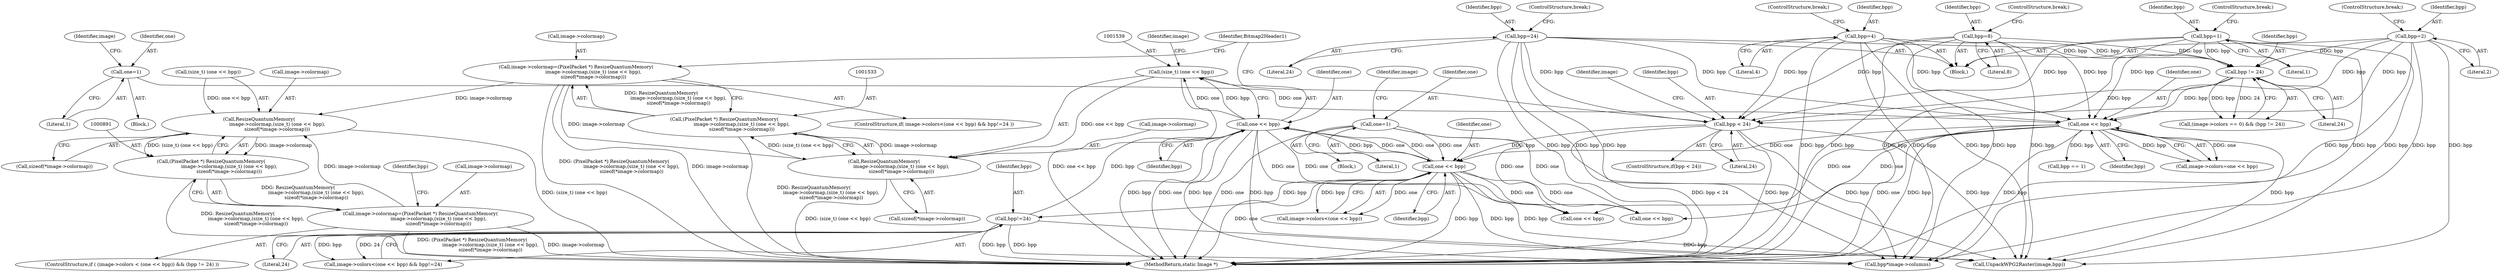 digraph "0_ImageMagick_f6e9d0d9955e85bdd7540b251cd50d598dacc5e6_75@pointer" {
"1001528" [label="(Call,image->colormap=(PixelPacket *) ResizeQuantumMemory(\n                       image->colormap,(size_t) (one << bpp),\n                       sizeof(*image->colormap)))"];
"1001532" [label="(Call,(PixelPacket *) ResizeQuantumMemory(\n                       image->colormap,(size_t) (one << bpp),\n                       sizeof(*image->colormap)))"];
"1001534" [label="(Call,ResizeQuantumMemory(\n                       image->colormap,(size_t) (one << bpp),\n                       sizeof(*image->colormap)))"];
"1001528" [label="(Call,image->colormap=(PixelPacket *) ResizeQuantumMemory(\n                       image->colormap,(size_t) (one << bpp),\n                       sizeof(*image->colormap)))"];
"1001538" [label="(Call,(size_t) (one << bpp))"];
"1001540" [label="(Call,one << bpp)"];
"1001522" [label="(Call,one << bpp)"];
"1001499" [label="(Call,one << bpp)"];
"1001492" [label="(Call,one=1)"];
"1001487" [label="(Call,bpp != 24)"];
"1001450" [label="(Call,bpp=4)"];
"1001460" [label="(Call,bpp=24)"];
"1001455" [label="(Call,bpp=8)"];
"1001445" [label="(Call,bpp=2)"];
"1001440" [label="(Call,bpp=1)"];
"1000191" [label="(Call,one=1)"];
"1001513" [label="(Call,bpp < 24)"];
"1001525" [label="(Call,bpp!=24)"];
"1000892" [label="(Call,ResizeQuantumMemory(\n                        image->colormap,(size_t) (one << bpp),\n                        sizeof(*image->colormap)))"];
"1000890" [label="(Call,(PixelPacket *) ResizeQuantumMemory(\n                        image->colormap,(size_t) (one << bpp),\n                        sizeof(*image->colormap)))"];
"1000886" [label="(Call,image->colormap=(PixelPacket *) ResizeQuantumMemory(\n                        image->colormap,(size_t) (one << bpp),\n                        sizeof(*image->colormap)))"];
"1001512" [label="(ControlStructure,if(bpp < 24))"];
"1001461" [label="(Identifier,bpp)"];
"1001453" [label="(ControlStructure,break;)"];
"1001442" [label="(Literal,1)"];
"1001542" [label="(Identifier,bpp)"];
"1001535" [label="(Call,image->colormap)"];
"1000907" [label="(Call,bpp == 1)"];
"1000195" [label="(Identifier,image)"];
"1001441" [label="(Identifier,bpp)"];
"1001914" [label="(MethodReturn,static Image *)"];
"1001538" [label="(Call,(size_t) (one << bpp))"];
"1000193" [label="(Literal,1)"];
"1001534" [label="(Call,ResizeQuantumMemory(\n                       image->colormap,(size_t) (one << bpp),\n                       sizeof(*image->colormap)))"];
"1001490" [label="(Block,)"];
"1001520" [label="(Identifier,image)"];
"1001456" [label="(Identifier,bpp)"];
"1001525" [label="(Call,bpp!=24)"];
"1001443" [label="(ControlStructure,break;)"];
"1001514" [label="(Identifier,bpp)"];
"1001543" [label="(Call,sizeof(*image->colormap))"];
"1001541" [label="(Identifier,one)"];
"1000874" [label="(ControlStructure,if ( (image->colors < (one << bpp)) && (bpp != 24) ))"];
"1001523" [label="(Identifier,one)"];
"1001492" [label="(Call,one=1)"];
"1001546" [label="(Identifier,image)"];
"1000793" [label="(Call,one << bpp)"];
"1000192" [label="(Identifier,one)"];
"1001445" [label="(Call,bpp=2)"];
"1000890" [label="(Call,(PixelPacket *) ResizeQuantumMemory(\n                        image->colormap,(size_t) (one << bpp),\n                        sizeof(*image->colormap)))"];
"1000892" [label="(Call,ResizeQuantumMemory(\n                        image->colormap,(size_t) (one << bpp),\n                        sizeof(*image->colormap)))"];
"1001438" [label="(Block,)"];
"1000886" [label="(Call,image->colormap=(PixelPacket *) ResizeQuantumMemory(\n                        image->colormap,(size_t) (one << bpp),\n                        sizeof(*image->colormap)))"];
"1001463" [label="(ControlStructure,break;)"];
"1000893" [label="(Call,image->colormap)"];
"1001494" [label="(Literal,1)"];
"1001460" [label="(Call,bpp=24)"];
"1001457" [label="(Literal,8)"];
"1001529" [label="(Call,image->colormap)"];
"1001440" [label="(Call,bpp=1)"];
"1001448" [label="(ControlStructure,break;)"];
"1001526" [label="(Identifier,bpp)"];
"1001501" [label="(Identifier,bpp)"];
"1001540" [label="(Call,one << bpp)"];
"1001455" [label="(Call,bpp=8)"];
"1001532" [label="(Call,(PixelPacket *) ResizeQuantumMemory(\n                       image->colormap,(size_t) (one << bpp),\n                       sizeof(*image->colormap)))"];
"1001481" [label="(Call,(image->colors == 0) && (bpp != 24))"];
"1001499" [label="(Call,one << bpp)"];
"1001489" [label="(Literal,24)"];
"1001528" [label="(Call,image->colormap=(PixelPacket *) ResizeQuantumMemory(\n                       image->colormap,(size_t) (one << bpp),\n                       sizeof(*image->colormap)))"];
"1001495" [label="(Call,image->colors=one << bpp)"];
"1001462" [label="(Literal,24)"];
"1001517" [label="(Call,image->colors<(one << bpp) && bpp!=24)"];
"1001447" [label="(Literal,2)"];
"1001518" [label="(Call,image->colors<(one << bpp))"];
"1001446" [label="(Identifier,bpp)"];
"1000880" [label="(Call,one << bpp)"];
"1001561" [label="(Call,bpp*image->columns)"];
"1001513" [label="(Call,bpp < 24)"];
"1001493" [label="(Identifier,one)"];
"1001488" [label="(Identifier,bpp)"];
"1001452" [label="(Literal,4)"];
"1001500" [label="(Identifier,one)"];
"1000141" [label="(Block,)"];
"1000896" [label="(Call,(size_t) (one << bpp))"];
"1000887" [label="(Call,image->colormap)"];
"1000908" [label="(Identifier,bpp)"];
"1001516" [label="(ControlStructure,if( image->colors<(one << bpp) && bpp!=24 ))"];
"1001624" [label="(Call,UnpackWPG2Raster(image,bpp))"];
"1001524" [label="(Identifier,bpp)"];
"1000191" [label="(Call,one=1)"];
"1001522" [label="(Call,one << bpp)"];
"1001487" [label="(Call,bpp != 24)"];
"1001450" [label="(Call,bpp=4)"];
"1001497" [label="(Identifier,image)"];
"1001458" [label="(ControlStructure,break;)"];
"1001550" [label="(Identifier,Bitmap2Header1)"];
"1001515" [label="(Literal,24)"];
"1000901" [label="(Call,sizeof(*image->colormap))"];
"1001527" [label="(Literal,24)"];
"1001451" [label="(Identifier,bpp)"];
"1001528" -> "1001516"  [label="AST: "];
"1001528" -> "1001532"  [label="CFG: "];
"1001529" -> "1001528"  [label="AST: "];
"1001532" -> "1001528"  [label="AST: "];
"1001550" -> "1001528"  [label="CFG: "];
"1001528" -> "1001914"  [label="DDG: image->colormap"];
"1001528" -> "1001914"  [label="DDG: (PixelPacket *) ResizeQuantumMemory(\n                       image->colormap,(size_t) (one << bpp),\n                       sizeof(*image->colormap))"];
"1001528" -> "1000892"  [label="DDG: image->colormap"];
"1001532" -> "1001528"  [label="DDG: ResizeQuantumMemory(\n                       image->colormap,(size_t) (one << bpp),\n                       sizeof(*image->colormap))"];
"1001528" -> "1001534"  [label="DDG: image->colormap"];
"1001532" -> "1001534"  [label="CFG: "];
"1001533" -> "1001532"  [label="AST: "];
"1001534" -> "1001532"  [label="AST: "];
"1001532" -> "1001914"  [label="DDG: ResizeQuantumMemory(\n                       image->colormap,(size_t) (one << bpp),\n                       sizeof(*image->colormap))"];
"1001534" -> "1001532"  [label="DDG: image->colormap"];
"1001534" -> "1001532"  [label="DDG: (size_t) (one << bpp)"];
"1001534" -> "1001543"  [label="CFG: "];
"1001535" -> "1001534"  [label="AST: "];
"1001538" -> "1001534"  [label="AST: "];
"1001543" -> "1001534"  [label="AST: "];
"1001534" -> "1001914"  [label="DDG: (size_t) (one << bpp)"];
"1001538" -> "1001534"  [label="DDG: one << bpp"];
"1001538" -> "1001540"  [label="CFG: "];
"1001539" -> "1001538"  [label="AST: "];
"1001540" -> "1001538"  [label="AST: "];
"1001546" -> "1001538"  [label="CFG: "];
"1001538" -> "1001914"  [label="DDG: one << bpp"];
"1001540" -> "1001538"  [label="DDG: one"];
"1001540" -> "1001538"  [label="DDG: bpp"];
"1001540" -> "1001542"  [label="CFG: "];
"1001541" -> "1001540"  [label="AST: "];
"1001542" -> "1001540"  [label="AST: "];
"1001540" -> "1001914"  [label="DDG: bpp"];
"1001540" -> "1001914"  [label="DDG: one"];
"1001540" -> "1000793"  [label="DDG: one"];
"1001540" -> "1000880"  [label="DDG: one"];
"1001540" -> "1001522"  [label="DDG: one"];
"1001522" -> "1001540"  [label="DDG: one"];
"1001522" -> "1001540"  [label="DDG: bpp"];
"1001525" -> "1001540"  [label="DDG: bpp"];
"1001540" -> "1001561"  [label="DDG: bpp"];
"1001540" -> "1001624"  [label="DDG: bpp"];
"1001522" -> "1001518"  [label="AST: "];
"1001522" -> "1001524"  [label="CFG: "];
"1001523" -> "1001522"  [label="AST: "];
"1001524" -> "1001522"  [label="AST: "];
"1001518" -> "1001522"  [label="CFG: "];
"1001522" -> "1001914"  [label="DDG: one"];
"1001522" -> "1001914"  [label="DDG: bpp"];
"1001522" -> "1000793"  [label="DDG: one"];
"1001522" -> "1000880"  [label="DDG: one"];
"1001522" -> "1001518"  [label="DDG: one"];
"1001522" -> "1001518"  [label="DDG: bpp"];
"1001499" -> "1001522"  [label="DDG: one"];
"1000191" -> "1001522"  [label="DDG: one"];
"1001513" -> "1001522"  [label="DDG: bpp"];
"1001522" -> "1001525"  [label="DDG: bpp"];
"1001522" -> "1001561"  [label="DDG: bpp"];
"1001522" -> "1001624"  [label="DDG: bpp"];
"1001499" -> "1001495"  [label="AST: "];
"1001499" -> "1001501"  [label="CFG: "];
"1001500" -> "1001499"  [label="AST: "];
"1001501" -> "1001499"  [label="AST: "];
"1001495" -> "1001499"  [label="CFG: "];
"1001499" -> "1001914"  [label="DDG: one"];
"1001499" -> "1001914"  [label="DDG: bpp"];
"1001499" -> "1000793"  [label="DDG: one"];
"1001499" -> "1000880"  [label="DDG: one"];
"1001499" -> "1000907"  [label="DDG: bpp"];
"1001499" -> "1001495"  [label="DDG: one"];
"1001499" -> "1001495"  [label="DDG: bpp"];
"1001492" -> "1001499"  [label="DDG: one"];
"1001487" -> "1001499"  [label="DDG: bpp"];
"1001450" -> "1001499"  [label="DDG: bpp"];
"1001460" -> "1001499"  [label="DDG: bpp"];
"1001455" -> "1001499"  [label="DDG: bpp"];
"1001445" -> "1001499"  [label="DDG: bpp"];
"1001440" -> "1001499"  [label="DDG: bpp"];
"1001499" -> "1001561"  [label="DDG: bpp"];
"1001499" -> "1001624"  [label="DDG: bpp"];
"1001492" -> "1001490"  [label="AST: "];
"1001492" -> "1001494"  [label="CFG: "];
"1001493" -> "1001492"  [label="AST: "];
"1001494" -> "1001492"  [label="AST: "];
"1001497" -> "1001492"  [label="CFG: "];
"1001487" -> "1001481"  [label="AST: "];
"1001487" -> "1001489"  [label="CFG: "];
"1001488" -> "1001487"  [label="AST: "];
"1001489" -> "1001487"  [label="AST: "];
"1001481" -> "1001487"  [label="CFG: "];
"1001487" -> "1001481"  [label="DDG: bpp"];
"1001487" -> "1001481"  [label="DDG: 24"];
"1001450" -> "1001487"  [label="DDG: bpp"];
"1001460" -> "1001487"  [label="DDG: bpp"];
"1001455" -> "1001487"  [label="DDG: bpp"];
"1001445" -> "1001487"  [label="DDG: bpp"];
"1001440" -> "1001487"  [label="DDG: bpp"];
"1001487" -> "1001513"  [label="DDG: bpp"];
"1001450" -> "1001438"  [label="AST: "];
"1001450" -> "1001452"  [label="CFG: "];
"1001451" -> "1001450"  [label="AST: "];
"1001452" -> "1001450"  [label="AST: "];
"1001453" -> "1001450"  [label="CFG: "];
"1001450" -> "1001914"  [label="DDG: bpp"];
"1001450" -> "1001513"  [label="DDG: bpp"];
"1001450" -> "1001561"  [label="DDG: bpp"];
"1001450" -> "1001624"  [label="DDG: bpp"];
"1001460" -> "1001438"  [label="AST: "];
"1001460" -> "1001462"  [label="CFG: "];
"1001461" -> "1001460"  [label="AST: "];
"1001462" -> "1001460"  [label="AST: "];
"1001463" -> "1001460"  [label="CFG: "];
"1001460" -> "1001914"  [label="DDG: bpp"];
"1001460" -> "1001513"  [label="DDG: bpp"];
"1001460" -> "1001561"  [label="DDG: bpp"];
"1001460" -> "1001624"  [label="DDG: bpp"];
"1001455" -> "1001438"  [label="AST: "];
"1001455" -> "1001457"  [label="CFG: "];
"1001456" -> "1001455"  [label="AST: "];
"1001457" -> "1001455"  [label="AST: "];
"1001458" -> "1001455"  [label="CFG: "];
"1001455" -> "1001914"  [label="DDG: bpp"];
"1001455" -> "1001513"  [label="DDG: bpp"];
"1001455" -> "1001561"  [label="DDG: bpp"];
"1001455" -> "1001624"  [label="DDG: bpp"];
"1001445" -> "1001438"  [label="AST: "];
"1001445" -> "1001447"  [label="CFG: "];
"1001446" -> "1001445"  [label="AST: "];
"1001447" -> "1001445"  [label="AST: "];
"1001448" -> "1001445"  [label="CFG: "];
"1001445" -> "1001914"  [label="DDG: bpp"];
"1001445" -> "1001513"  [label="DDG: bpp"];
"1001445" -> "1001561"  [label="DDG: bpp"];
"1001445" -> "1001624"  [label="DDG: bpp"];
"1001440" -> "1001438"  [label="AST: "];
"1001440" -> "1001442"  [label="CFG: "];
"1001441" -> "1001440"  [label="AST: "];
"1001442" -> "1001440"  [label="AST: "];
"1001443" -> "1001440"  [label="CFG: "];
"1001440" -> "1001914"  [label="DDG: bpp"];
"1001440" -> "1001513"  [label="DDG: bpp"];
"1001440" -> "1001561"  [label="DDG: bpp"];
"1001440" -> "1001624"  [label="DDG: bpp"];
"1000191" -> "1000141"  [label="AST: "];
"1000191" -> "1000193"  [label="CFG: "];
"1000192" -> "1000191"  [label="AST: "];
"1000193" -> "1000191"  [label="AST: "];
"1000195" -> "1000191"  [label="CFG: "];
"1000191" -> "1001914"  [label="DDG: one"];
"1000191" -> "1000793"  [label="DDG: one"];
"1000191" -> "1000880"  [label="DDG: one"];
"1001513" -> "1001512"  [label="AST: "];
"1001513" -> "1001515"  [label="CFG: "];
"1001514" -> "1001513"  [label="AST: "];
"1001515" -> "1001513"  [label="AST: "];
"1001520" -> "1001513"  [label="CFG: "];
"1001550" -> "1001513"  [label="CFG: "];
"1001513" -> "1001914"  [label="DDG: bpp < 24"];
"1001513" -> "1001914"  [label="DDG: bpp"];
"1001513" -> "1001561"  [label="DDG: bpp"];
"1001513" -> "1001624"  [label="DDG: bpp"];
"1001525" -> "1001517"  [label="AST: "];
"1001525" -> "1001527"  [label="CFG: "];
"1001526" -> "1001525"  [label="AST: "];
"1001527" -> "1001525"  [label="AST: "];
"1001517" -> "1001525"  [label="CFG: "];
"1001525" -> "1001914"  [label="DDG: bpp"];
"1001525" -> "1001517"  [label="DDG: bpp"];
"1001525" -> "1001517"  [label="DDG: 24"];
"1001525" -> "1001561"  [label="DDG: bpp"];
"1001525" -> "1001624"  [label="DDG: bpp"];
"1000892" -> "1000890"  [label="AST: "];
"1000892" -> "1000901"  [label="CFG: "];
"1000893" -> "1000892"  [label="AST: "];
"1000896" -> "1000892"  [label="AST: "];
"1000901" -> "1000892"  [label="AST: "];
"1000890" -> "1000892"  [label="CFG: "];
"1000892" -> "1001914"  [label="DDG: (size_t) (one << bpp)"];
"1000892" -> "1000890"  [label="DDG: image->colormap"];
"1000892" -> "1000890"  [label="DDG: (size_t) (one << bpp)"];
"1000886" -> "1000892"  [label="DDG: image->colormap"];
"1000896" -> "1000892"  [label="DDG: one << bpp"];
"1000890" -> "1000886"  [label="AST: "];
"1000891" -> "1000890"  [label="AST: "];
"1000886" -> "1000890"  [label="CFG: "];
"1000890" -> "1001914"  [label="DDG: ResizeQuantumMemory(\n                        image->colormap,(size_t) (one << bpp),\n                        sizeof(*image->colormap))"];
"1000890" -> "1000886"  [label="DDG: ResizeQuantumMemory(\n                        image->colormap,(size_t) (one << bpp),\n                        sizeof(*image->colormap))"];
"1000886" -> "1000874"  [label="AST: "];
"1000887" -> "1000886"  [label="AST: "];
"1000908" -> "1000886"  [label="CFG: "];
"1000886" -> "1001914"  [label="DDG: image->colormap"];
"1000886" -> "1001914"  [label="DDG: (PixelPacket *) ResizeQuantumMemory(\n                        image->colormap,(size_t) (one << bpp),\n                        sizeof(*image->colormap))"];
}
